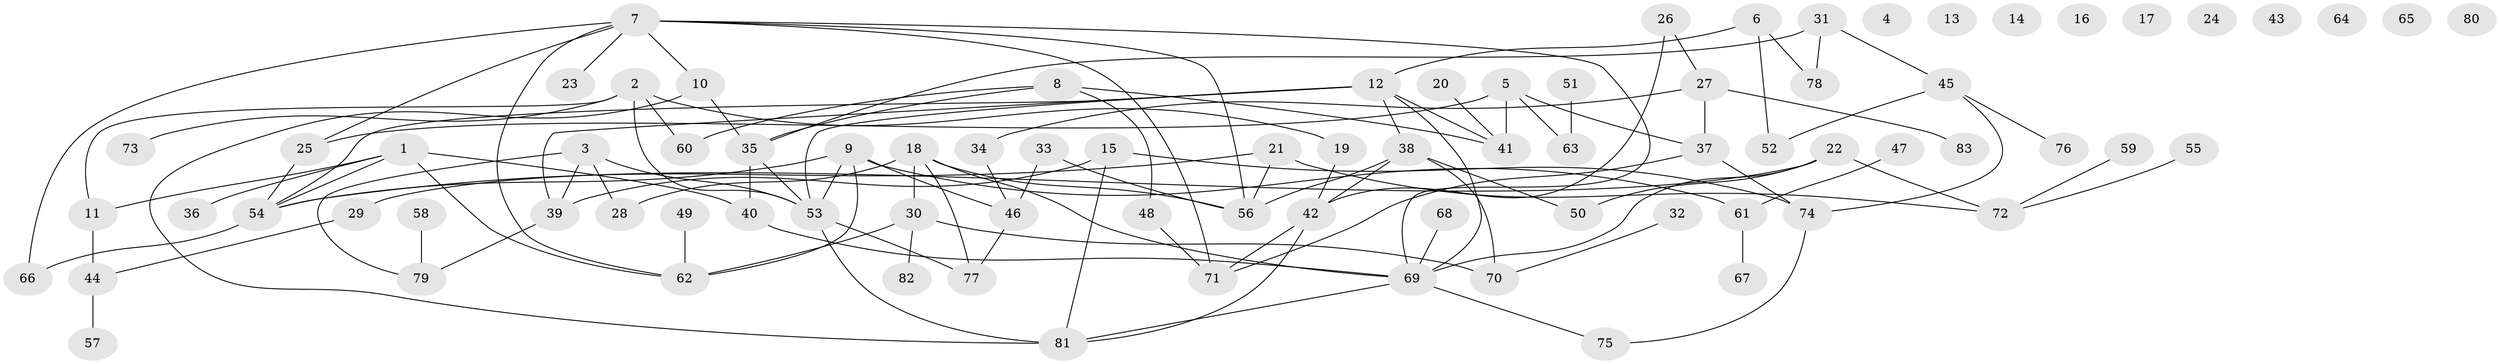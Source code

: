 // coarse degree distribution, {9: 0.05172413793103448, 6: 0.1206896551724138, 0: 0.1724137931034483, 8: 0.017241379310344827, 4: 0.034482758620689655, 5: 0.10344827586206896, 1: 0.2413793103448276, 10: 0.017241379310344827, 2: 0.15517241379310345, 3: 0.06896551724137931, 7: 0.017241379310344827}
// Generated by graph-tools (version 1.1) at 2025/23/03/03/25 07:23:29]
// undirected, 83 vertices, 113 edges
graph export_dot {
graph [start="1"]
  node [color=gray90,style=filled];
  1;
  2;
  3;
  4;
  5;
  6;
  7;
  8;
  9;
  10;
  11;
  12;
  13;
  14;
  15;
  16;
  17;
  18;
  19;
  20;
  21;
  22;
  23;
  24;
  25;
  26;
  27;
  28;
  29;
  30;
  31;
  32;
  33;
  34;
  35;
  36;
  37;
  38;
  39;
  40;
  41;
  42;
  43;
  44;
  45;
  46;
  47;
  48;
  49;
  50;
  51;
  52;
  53;
  54;
  55;
  56;
  57;
  58;
  59;
  60;
  61;
  62;
  63;
  64;
  65;
  66;
  67;
  68;
  69;
  70;
  71;
  72;
  73;
  74;
  75;
  76;
  77;
  78;
  79;
  80;
  81;
  82;
  83;
  1 -- 11;
  1 -- 36;
  1 -- 40;
  1 -- 54;
  1 -- 62;
  2 -- 11;
  2 -- 19;
  2 -- 53;
  2 -- 60;
  2 -- 73;
  3 -- 28;
  3 -- 39;
  3 -- 53;
  3 -- 79;
  5 -- 25;
  5 -- 37;
  5 -- 41;
  5 -- 63;
  6 -- 12;
  6 -- 52;
  6 -- 78;
  7 -- 10;
  7 -- 23;
  7 -- 25;
  7 -- 56;
  7 -- 62;
  7 -- 66;
  7 -- 69;
  7 -- 71;
  8 -- 35;
  8 -- 41;
  8 -- 48;
  8 -- 60;
  9 -- 46;
  9 -- 53;
  9 -- 54;
  9 -- 61;
  9 -- 62;
  10 -- 35;
  10 -- 81;
  11 -- 44;
  12 -- 38;
  12 -- 39;
  12 -- 41;
  12 -- 53;
  12 -- 54;
  12 -- 69;
  15 -- 39;
  15 -- 74;
  15 -- 81;
  18 -- 28;
  18 -- 30;
  18 -- 56;
  18 -- 69;
  18 -- 77;
  19 -- 42;
  20 -- 41;
  21 -- 54;
  21 -- 56;
  21 -- 72;
  22 -- 29;
  22 -- 50;
  22 -- 69;
  22 -- 72;
  25 -- 54;
  26 -- 27;
  26 -- 42;
  27 -- 34;
  27 -- 37;
  27 -- 83;
  29 -- 44;
  30 -- 62;
  30 -- 70;
  30 -- 82;
  31 -- 35;
  31 -- 45;
  31 -- 78;
  32 -- 70;
  33 -- 46;
  33 -- 56;
  34 -- 46;
  35 -- 40;
  35 -- 53;
  37 -- 71;
  37 -- 74;
  38 -- 42;
  38 -- 50;
  38 -- 56;
  38 -- 70;
  39 -- 79;
  40 -- 69;
  42 -- 71;
  42 -- 81;
  44 -- 57;
  45 -- 52;
  45 -- 74;
  45 -- 76;
  46 -- 77;
  47 -- 61;
  48 -- 71;
  49 -- 62;
  51 -- 63;
  53 -- 77;
  53 -- 81;
  54 -- 66;
  55 -- 72;
  58 -- 79;
  59 -- 72;
  61 -- 67;
  68 -- 69;
  69 -- 75;
  69 -- 81;
  74 -- 75;
}
